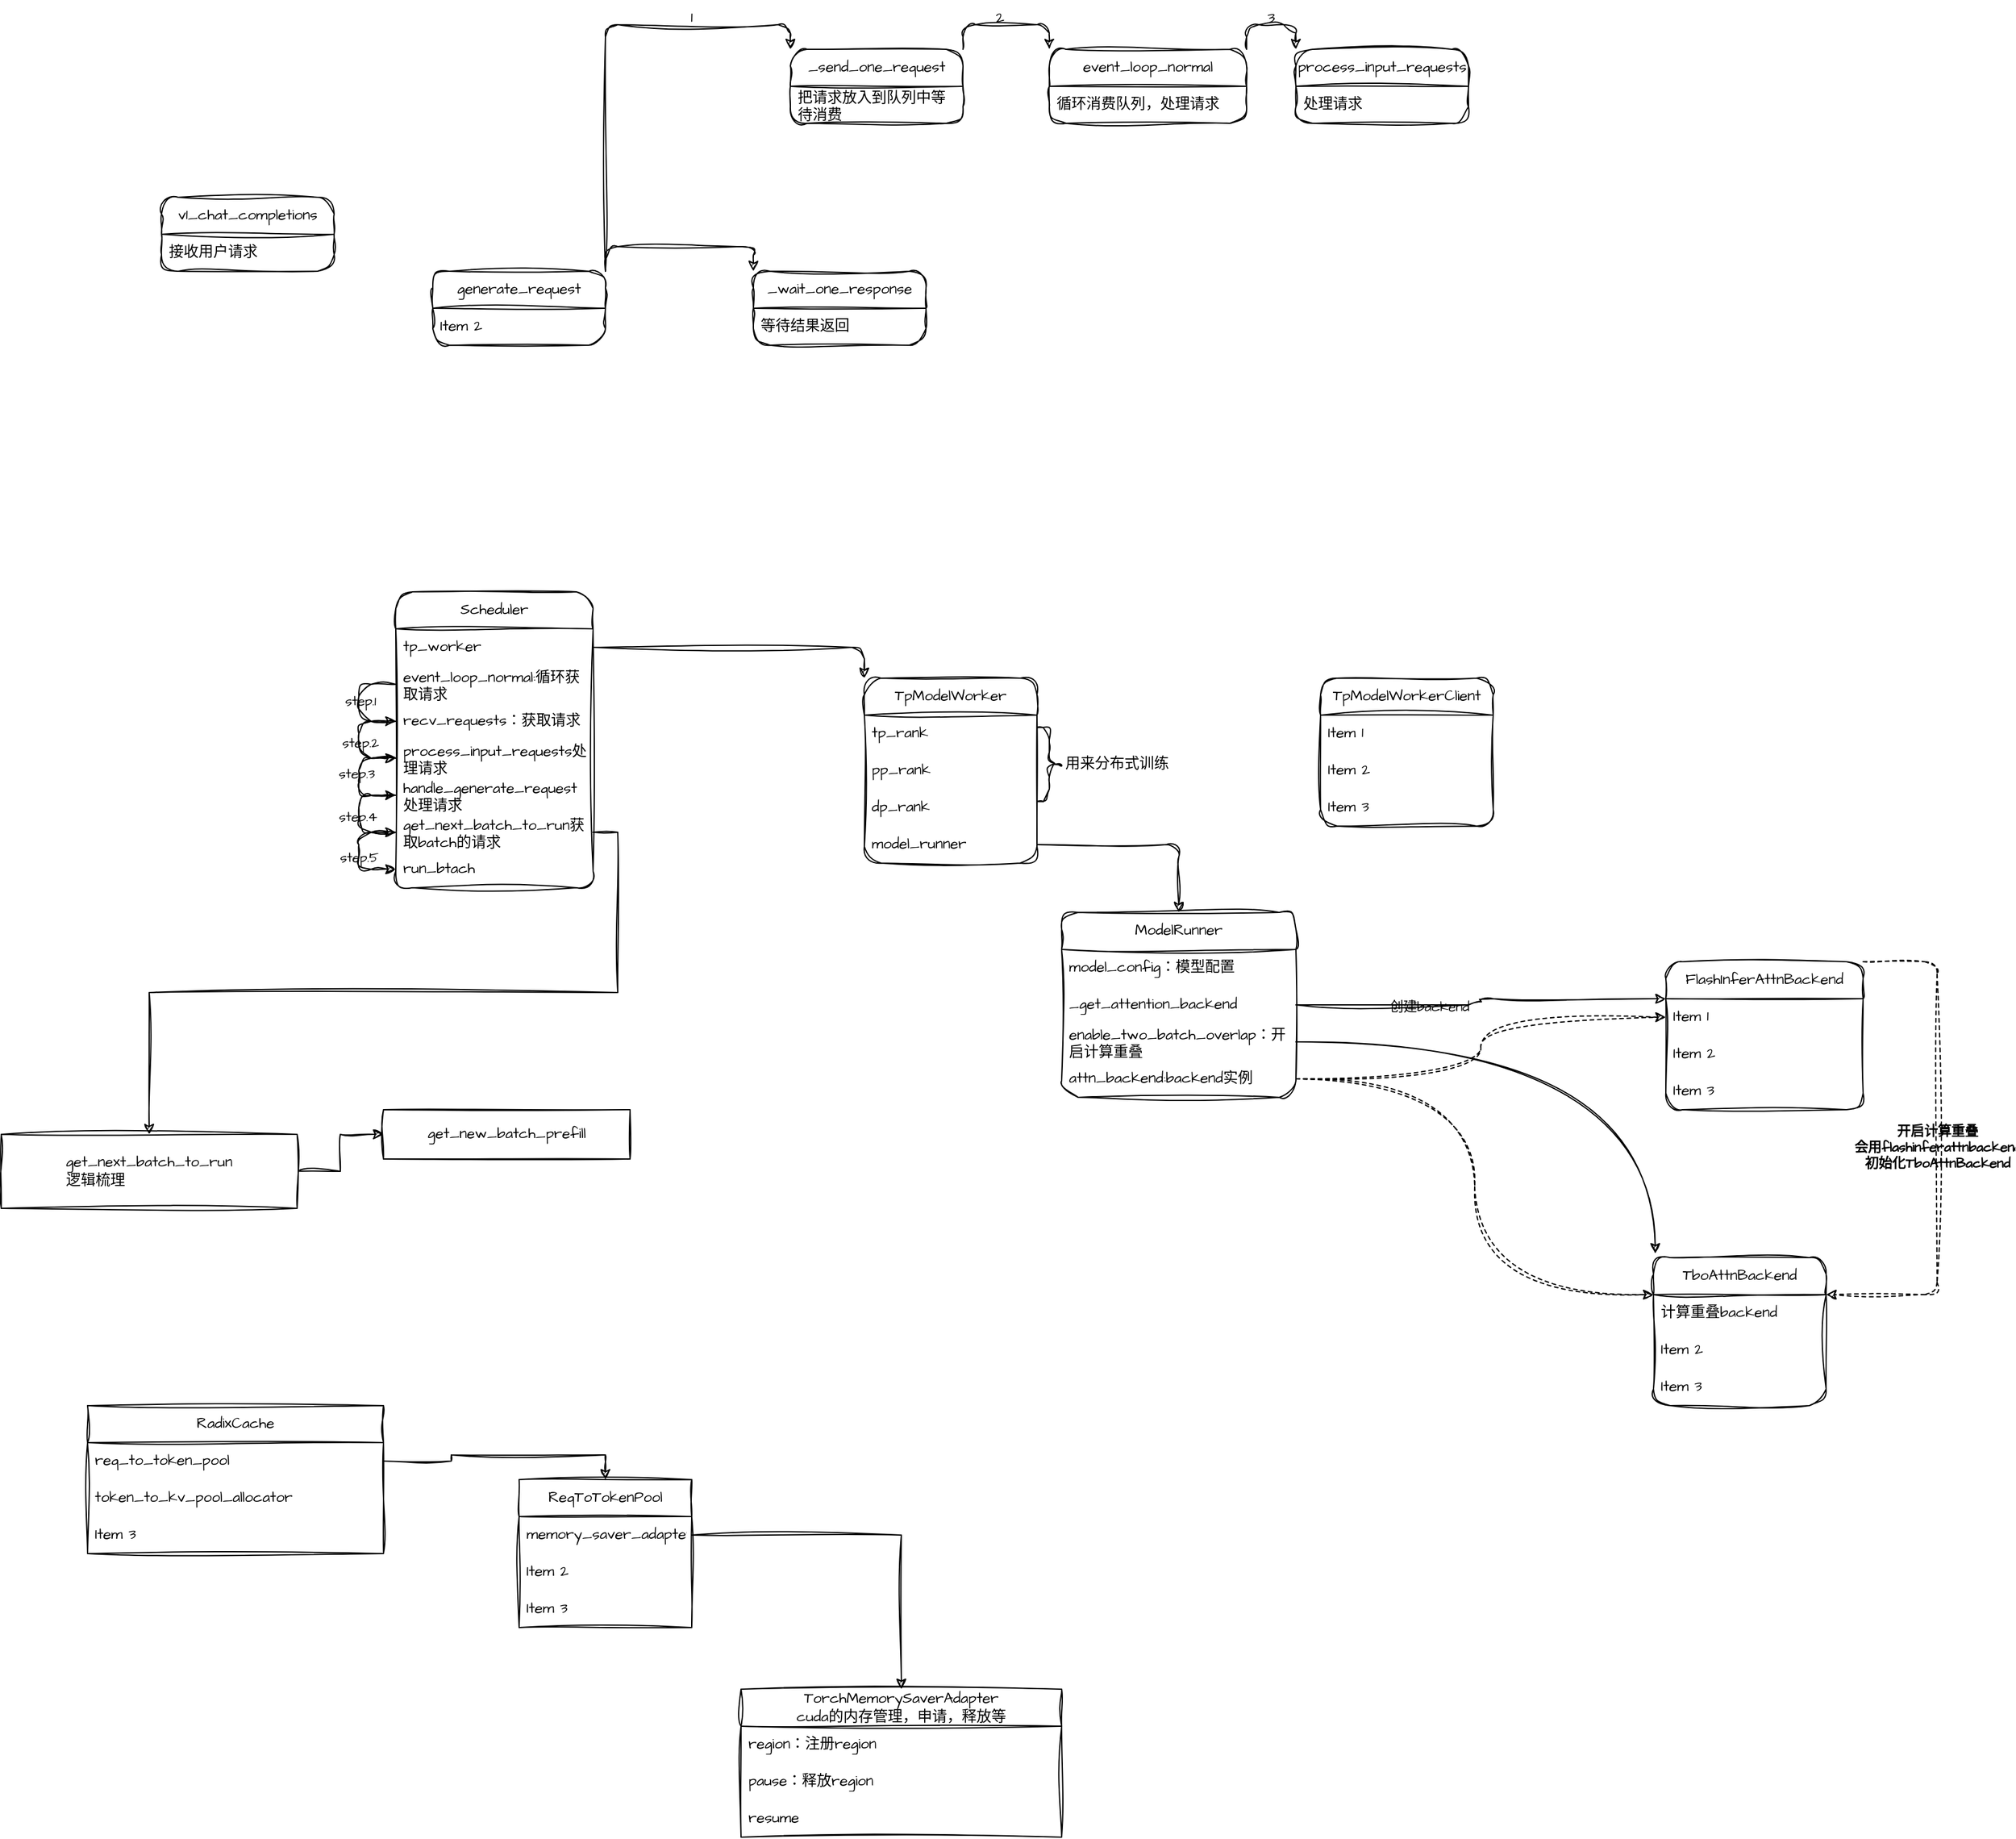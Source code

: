 <mxfile version="28.2.5">
  <diagram name="第 1 页" id="VIulTGl2KNhAHXaXlGWx">
    <mxGraphModel dx="1657" dy="2000" grid="1" gridSize="10" guides="1" tooltips="1" connect="1" arrows="1" fold="1" page="1" pageScale="1" pageWidth="827" pageHeight="1169" background="none" math="0" shadow="0">
      <root>
        <mxCell id="0" />
        <mxCell id="1" parent="0" />
        <mxCell id="_NhMGUOuEYtorZPrBMzH-1" value="v1_chat_completions" style="swimlane;fontStyle=0;childLayout=stackLayout;horizontal=1;startSize=30;horizontalStack=0;resizeParent=1;resizeParentMax=0;resizeLast=0;collapsible=1;marginBottom=0;whiteSpace=wrap;html=1;sketch=1;hachureGap=4;jiggle=2;curveFitting=1;fontFamily=Architects Daughter;fontSource=https%3A%2F%2Ffonts.googleapis.com%2Fcss%3Ffamily%3DArchitects%2BDaughter;labelBackgroundColor=none;rounded=1;" parent="1" vertex="1">
          <mxGeometry x="140" y="150" width="140" height="60" as="geometry" />
        </mxCell>
        <mxCell id="_NhMGUOuEYtorZPrBMzH-2" value="接收用户请求" style="text;strokeColor=none;fillColor=none;align=left;verticalAlign=middle;spacingLeft=4;spacingRight=4;overflow=hidden;points=[[0,0.5],[1,0.5]];portConstraint=eastwest;rotatable=0;whiteSpace=wrap;html=1;fontFamily=Architects Daughter;fontSource=https%3A%2F%2Ffonts.googleapis.com%2Fcss%3Ffamily%3DArchitects%2BDaughter;labelBackgroundColor=none;rounded=1;" parent="_NhMGUOuEYtorZPrBMzH-1" vertex="1">
          <mxGeometry y="30" width="140" height="30" as="geometry" />
        </mxCell>
        <mxCell id="4DAbohVTL4q2OgHqnS2L-5" style="edgeStyle=orthogonalEdgeStyle;rounded=1;sketch=1;hachureGap=4;jiggle=2;curveFitting=1;orthogonalLoop=1;jettySize=auto;html=1;exitX=1;exitY=0;exitDx=0;exitDy=0;entryX=0;entryY=0;entryDx=0;entryDy=0;fontFamily=Architects Daughter;fontSource=https%3A%2F%2Ffonts.googleapis.com%2Fcss%3Ffamily%3DArchitects%2BDaughter;labelBackgroundColor=none;fontColor=default;" parent="1" source="_NhMGUOuEYtorZPrBMzH-5" target="4DAbohVTL4q2OgHqnS2L-1" edge="1">
          <mxGeometry relative="1" as="geometry" />
        </mxCell>
        <mxCell id="4DAbohVTL4q2OgHqnS2L-10" style="edgeStyle=orthogonalEdgeStyle;rounded=1;sketch=1;hachureGap=4;jiggle=2;curveFitting=1;orthogonalLoop=1;jettySize=auto;html=1;exitX=1;exitY=0;exitDx=0;exitDy=0;entryX=0;entryY=0;entryDx=0;entryDy=0;fontFamily=Architects Daughter;fontSource=https%3A%2F%2Ffonts.googleapis.com%2Fcss%3Ffamily%3DArchitects%2BDaughter;labelBackgroundColor=none;fontColor=default;" parent="1" source="_NhMGUOuEYtorZPrBMzH-5" target="4DAbohVTL4q2OgHqnS2L-6" edge="1">
          <mxGeometry relative="1" as="geometry" />
        </mxCell>
        <mxCell id="_NhMGUOuEYtorZPrBMzH-5" value="generate_request" style="swimlane;fontStyle=0;childLayout=stackLayout;horizontal=1;startSize=30;horizontalStack=0;resizeParent=1;resizeParentMax=0;resizeLast=0;collapsible=1;marginBottom=0;whiteSpace=wrap;html=1;sketch=1;hachureGap=4;jiggle=2;curveFitting=1;fontFamily=Architects Daughter;fontSource=https%3A%2F%2Ffonts.googleapis.com%2Fcss%3Ffamily%3DArchitects%2BDaughter;labelBackgroundColor=none;rounded=1;" parent="1" vertex="1">
          <mxGeometry x="360" y="210" width="140" height="60" as="geometry" />
        </mxCell>
        <mxCell id="_NhMGUOuEYtorZPrBMzH-7" value="Item 2" style="text;strokeColor=none;fillColor=none;align=left;verticalAlign=middle;spacingLeft=4;spacingRight=4;overflow=hidden;points=[[0,0.5],[1,0.5]];portConstraint=eastwest;rotatable=0;whiteSpace=wrap;html=1;fontFamily=Architects Daughter;fontSource=https%3A%2F%2Ffonts.googleapis.com%2Fcss%3Ffamily%3DArchitects%2BDaughter;labelBackgroundColor=none;rounded=1;" parent="_NhMGUOuEYtorZPrBMzH-5" vertex="1">
          <mxGeometry y="30" width="140" height="30" as="geometry" />
        </mxCell>
        <mxCell id="4DAbohVTL4q2OgHqnS2L-1" value="_wait_one_response" style="swimlane;fontStyle=0;childLayout=stackLayout;horizontal=1;startSize=30;horizontalStack=0;resizeParent=1;resizeParentMax=0;resizeLast=0;collapsible=1;marginBottom=0;whiteSpace=wrap;html=1;sketch=1;hachureGap=4;jiggle=2;curveFitting=1;fontFamily=Architects Daughter;fontSource=https%3A%2F%2Ffonts.googleapis.com%2Fcss%3Ffamily%3DArchitects%2BDaughter;labelBackgroundColor=none;rounded=1;" parent="1" vertex="1">
          <mxGeometry x="620" y="210" width="140" height="60" as="geometry" />
        </mxCell>
        <mxCell id="4DAbohVTL4q2OgHqnS2L-2" value="等待结果返回" style="text;strokeColor=none;fillColor=none;align=left;verticalAlign=middle;spacingLeft=4;spacingRight=4;overflow=hidden;points=[[0,0.5],[1,0.5]];portConstraint=eastwest;rotatable=0;whiteSpace=wrap;html=1;fontFamily=Architects Daughter;fontSource=https%3A%2F%2Ffonts.googleapis.com%2Fcss%3Ffamily%3DArchitects%2BDaughter;labelBackgroundColor=none;rounded=1;" parent="4DAbohVTL4q2OgHqnS2L-1" vertex="1">
          <mxGeometry y="30" width="140" height="30" as="geometry" />
        </mxCell>
        <mxCell id="53yN0dwAdJ3d1R2Gwj3T-5" style="edgeStyle=orthogonalEdgeStyle;rounded=1;sketch=1;hachureGap=4;jiggle=2;curveFitting=1;orthogonalLoop=1;jettySize=auto;html=1;exitX=1;exitY=0;exitDx=0;exitDy=0;entryX=0;entryY=0;entryDx=0;entryDy=0;fontFamily=Architects Daughter;fontSource=https%3A%2F%2Ffonts.googleapis.com%2Fcss%3Ffamily%3DArchitects%2BDaughter;labelBackgroundColor=none;fontColor=default;" parent="1" source="4DAbohVTL4q2OgHqnS2L-6" target="53yN0dwAdJ3d1R2Gwj3T-1" edge="1">
          <mxGeometry relative="1" as="geometry" />
        </mxCell>
        <mxCell id="4DAbohVTL4q2OgHqnS2L-6" value="_send_one_request" style="swimlane;fontStyle=0;childLayout=stackLayout;horizontal=1;startSize=30;horizontalStack=0;resizeParent=1;resizeParentMax=0;resizeLast=0;collapsible=1;marginBottom=0;whiteSpace=wrap;html=1;sketch=1;hachureGap=4;jiggle=2;curveFitting=1;fontFamily=Architects Daughter;fontSource=https%3A%2F%2Ffonts.googleapis.com%2Fcss%3Ffamily%3DArchitects%2BDaughter;labelBackgroundColor=none;rounded=1;" parent="1" vertex="1">
          <mxGeometry x="650" y="30" width="140" height="60" as="geometry" />
        </mxCell>
        <mxCell id="4DAbohVTL4q2OgHqnS2L-7" value="把请求放入到队列中等待消费" style="text;strokeColor=none;fillColor=none;align=left;verticalAlign=middle;spacingLeft=4;spacingRight=4;overflow=hidden;points=[[0,0.5],[1,0.5]];portConstraint=eastwest;rotatable=0;whiteSpace=wrap;html=1;fontFamily=Architects Daughter;fontSource=https%3A%2F%2Ffonts.googleapis.com%2Fcss%3Ffamily%3DArchitects%2BDaughter;labelBackgroundColor=none;rounded=1;" parent="4DAbohVTL4q2OgHqnS2L-6" vertex="1">
          <mxGeometry y="30" width="140" height="30" as="geometry" />
        </mxCell>
        <mxCell id="53yN0dwAdJ3d1R2Gwj3T-10" style="edgeStyle=orthogonalEdgeStyle;rounded=1;sketch=1;hachureGap=4;jiggle=2;curveFitting=1;orthogonalLoop=1;jettySize=auto;html=1;exitX=1;exitY=0;exitDx=0;exitDy=0;entryX=0;entryY=0;entryDx=0;entryDy=0;fontFamily=Architects Daughter;fontSource=https%3A%2F%2Ffonts.googleapis.com%2Fcss%3Ffamily%3DArchitects%2BDaughter;labelBackgroundColor=none;fontColor=default;" parent="1" source="53yN0dwAdJ3d1R2Gwj3T-1" target="53yN0dwAdJ3d1R2Gwj3T-6" edge="1">
          <mxGeometry relative="1" as="geometry" />
        </mxCell>
        <mxCell id="53yN0dwAdJ3d1R2Gwj3T-1" value="event_loop_normal" style="swimlane;fontStyle=0;childLayout=stackLayout;horizontal=1;startSize=30;horizontalStack=0;resizeParent=1;resizeParentMax=0;resizeLast=0;collapsible=1;marginBottom=0;whiteSpace=wrap;html=1;sketch=1;hachureGap=4;jiggle=2;curveFitting=1;fontFamily=Architects Daughter;fontSource=https%3A%2F%2Ffonts.googleapis.com%2Fcss%3Ffamily%3DArchitects%2BDaughter;labelBackgroundColor=none;rounded=1;" parent="1" vertex="1">
          <mxGeometry x="860" y="30" width="160" height="60" as="geometry" />
        </mxCell>
        <mxCell id="53yN0dwAdJ3d1R2Gwj3T-2" value="循环消费队列，处理请求" style="text;strokeColor=none;fillColor=none;align=left;verticalAlign=middle;spacingLeft=4;spacingRight=4;overflow=hidden;points=[[0,0.5],[1,0.5]];portConstraint=eastwest;rotatable=0;whiteSpace=wrap;html=1;fontFamily=Architects Daughter;fontSource=https%3A%2F%2Ffonts.googleapis.com%2Fcss%3Ffamily%3DArchitects%2BDaughter;labelBackgroundColor=none;rounded=1;" parent="53yN0dwAdJ3d1R2Gwj3T-1" vertex="1">
          <mxGeometry y="30" width="160" height="30" as="geometry" />
        </mxCell>
        <mxCell id="53yN0dwAdJ3d1R2Gwj3T-6" value="process_input_requests" style="swimlane;fontStyle=0;childLayout=stackLayout;horizontal=1;startSize=30;horizontalStack=0;resizeParent=1;resizeParentMax=0;resizeLast=0;collapsible=1;marginBottom=0;whiteSpace=wrap;html=1;sketch=1;hachureGap=4;jiggle=2;curveFitting=1;fontFamily=Architects Daughter;fontSource=https%3A%2F%2Ffonts.googleapis.com%2Fcss%3Ffamily%3DArchitects%2BDaughter;labelBackgroundColor=none;rounded=1;" parent="1" vertex="1">
          <mxGeometry x="1060" y="30" width="140" height="60" as="geometry" />
        </mxCell>
        <mxCell id="53yN0dwAdJ3d1R2Gwj3T-7" value="处理请求" style="text;strokeColor=none;fillColor=none;align=left;verticalAlign=middle;spacingLeft=4;spacingRight=4;overflow=hidden;points=[[0,0.5],[1,0.5]];portConstraint=eastwest;rotatable=0;whiteSpace=wrap;html=1;fontFamily=Architects Daughter;fontSource=https%3A%2F%2Ffonts.googleapis.com%2Fcss%3Ffamily%3DArchitects%2BDaughter;labelBackgroundColor=none;rounded=1;" parent="53yN0dwAdJ3d1R2Gwj3T-6" vertex="1">
          <mxGeometry y="30" width="140" height="30" as="geometry" />
        </mxCell>
        <mxCell id="53yN0dwAdJ3d1R2Gwj3T-11" value="1" style="text;html=1;align=center;verticalAlign=middle;whiteSpace=wrap;rounded=1;fontFamily=Architects Daughter;fontSource=https%3A%2F%2Ffonts.googleapis.com%2Fcss%3Ffamily%3DArchitects%2BDaughter;labelBackgroundColor=none;" parent="1" vertex="1">
          <mxGeometry x="540" y="-10" width="60" height="30" as="geometry" />
        </mxCell>
        <mxCell id="53yN0dwAdJ3d1R2Gwj3T-12" value="2" style="text;html=1;align=center;verticalAlign=middle;whiteSpace=wrap;rounded=1;fontFamily=Architects Daughter;fontSource=https%3A%2F%2Ffonts.googleapis.com%2Fcss%3Ffamily%3DArchitects%2BDaughter;labelBackgroundColor=none;" parent="1" vertex="1">
          <mxGeometry x="790" y="-10" width="60" height="30" as="geometry" />
        </mxCell>
        <mxCell id="53yN0dwAdJ3d1R2Gwj3T-13" value="3" style="text;html=1;align=center;verticalAlign=middle;whiteSpace=wrap;rounded=1;fontFamily=Architects Daughter;fontSource=https%3A%2F%2Ffonts.googleapis.com%2Fcss%3Ffamily%3DArchitects%2BDaughter;labelBackgroundColor=none;" parent="1" vertex="1">
          <mxGeometry x="1010" y="-10" width="60" height="30" as="geometry" />
        </mxCell>
        <mxCell id="F4uyFB3X_iYeOtRkocjf-1" value="TpModelWorker" style="swimlane;fontStyle=0;childLayout=stackLayout;horizontal=1;startSize=30;horizontalStack=0;resizeParent=1;resizeParentMax=0;resizeLast=0;collapsible=1;marginBottom=0;whiteSpace=wrap;html=1;sketch=1;hachureGap=4;jiggle=2;curveFitting=1;fontFamily=Architects Daughter;fontSource=https%3A%2F%2Ffonts.googleapis.com%2Fcss%3Ffamily%3DArchitects%2BDaughter;labelBackgroundColor=none;rounded=1;" parent="1" vertex="1">
          <mxGeometry x="710" y="540" width="140" height="150" as="geometry" />
        </mxCell>
        <mxCell id="F4uyFB3X_iYeOtRkocjf-2" value="tp_rank" style="text;strokeColor=none;fillColor=none;align=left;verticalAlign=middle;spacingLeft=4;spacingRight=4;overflow=hidden;points=[[0,0.5],[1,0.5]];portConstraint=eastwest;rotatable=0;whiteSpace=wrap;html=1;fontFamily=Architects Daughter;fontSource=https%3A%2F%2Ffonts.googleapis.com%2Fcss%3Ffamily%3DArchitects%2BDaughter;labelBackgroundColor=none;rounded=1;" parent="F4uyFB3X_iYeOtRkocjf-1" vertex="1">
          <mxGeometry y="30" width="140" height="30" as="geometry" />
        </mxCell>
        <mxCell id="F4uyFB3X_iYeOtRkocjf-3" value="pp_rank" style="text;strokeColor=none;fillColor=none;align=left;verticalAlign=middle;spacingLeft=4;spacingRight=4;overflow=hidden;points=[[0,0.5],[1,0.5]];portConstraint=eastwest;rotatable=0;whiteSpace=wrap;html=1;fontFamily=Architects Daughter;fontSource=https%3A%2F%2Ffonts.googleapis.com%2Fcss%3Ffamily%3DArchitects%2BDaughter;labelBackgroundColor=none;rounded=1;" parent="F4uyFB3X_iYeOtRkocjf-1" vertex="1">
          <mxGeometry y="60" width="140" height="30" as="geometry" />
        </mxCell>
        <mxCell id="F4uyFB3X_iYeOtRkocjf-4" value="dp_rank" style="text;strokeColor=none;fillColor=none;align=left;verticalAlign=middle;spacingLeft=4;spacingRight=4;overflow=hidden;points=[[0,0.5],[1,0.5]];portConstraint=eastwest;rotatable=0;whiteSpace=wrap;html=1;fontFamily=Architects Daughter;fontSource=https%3A%2F%2Ffonts.googleapis.com%2Fcss%3Ffamily%3DArchitects%2BDaughter;labelBackgroundColor=none;rounded=1;" parent="F4uyFB3X_iYeOtRkocjf-1" vertex="1">
          <mxGeometry y="90" width="140" height="30" as="geometry" />
        </mxCell>
        <mxCell id="1WWP6xzOVSJaHrSV7MMF-1" value="model_runner" style="text;strokeColor=none;fillColor=none;align=left;verticalAlign=middle;spacingLeft=4;spacingRight=4;overflow=hidden;points=[[0,0.5],[1,0.5]];portConstraint=eastwest;rotatable=0;whiteSpace=wrap;html=1;fontFamily=Architects Daughter;fontSource=https%3A%2F%2Ffonts.googleapis.com%2Fcss%3Ffamily%3DArchitects%2BDaughter;labelBackgroundColor=none;rounded=1;" parent="F4uyFB3X_iYeOtRkocjf-1" vertex="1">
          <mxGeometry y="120" width="140" height="30" as="geometry" />
        </mxCell>
        <mxCell id="F4uyFB3X_iYeOtRkocjf-5" value="TpModelWorkerClient" style="swimlane;fontStyle=0;childLayout=stackLayout;horizontal=1;startSize=30;horizontalStack=0;resizeParent=1;resizeParentMax=0;resizeLast=0;collapsible=1;marginBottom=0;whiteSpace=wrap;html=1;sketch=1;hachureGap=4;jiggle=2;curveFitting=1;fontFamily=Architects Daughter;fontSource=https%3A%2F%2Ffonts.googleapis.com%2Fcss%3Ffamily%3DArchitects%2BDaughter;labelBackgroundColor=none;rounded=1;" parent="1" vertex="1">
          <mxGeometry x="1080" y="540" width="140" height="120" as="geometry" />
        </mxCell>
        <mxCell id="F4uyFB3X_iYeOtRkocjf-6" value="Item 1" style="text;strokeColor=none;fillColor=none;align=left;verticalAlign=middle;spacingLeft=4;spacingRight=4;overflow=hidden;points=[[0,0.5],[1,0.5]];portConstraint=eastwest;rotatable=0;whiteSpace=wrap;html=1;fontFamily=Architects Daughter;fontSource=https%3A%2F%2Ffonts.googleapis.com%2Fcss%3Ffamily%3DArchitects%2BDaughter;labelBackgroundColor=none;rounded=1;" parent="F4uyFB3X_iYeOtRkocjf-5" vertex="1">
          <mxGeometry y="30" width="140" height="30" as="geometry" />
        </mxCell>
        <mxCell id="F4uyFB3X_iYeOtRkocjf-7" value="Item 2" style="text;strokeColor=none;fillColor=none;align=left;verticalAlign=middle;spacingLeft=4;spacingRight=4;overflow=hidden;points=[[0,0.5],[1,0.5]];portConstraint=eastwest;rotatable=0;whiteSpace=wrap;html=1;fontFamily=Architects Daughter;fontSource=https%3A%2F%2Ffonts.googleapis.com%2Fcss%3Ffamily%3DArchitects%2BDaughter;labelBackgroundColor=none;rounded=1;" parent="F4uyFB3X_iYeOtRkocjf-5" vertex="1">
          <mxGeometry y="60" width="140" height="30" as="geometry" />
        </mxCell>
        <mxCell id="F4uyFB3X_iYeOtRkocjf-8" value="Item 3" style="text;strokeColor=none;fillColor=none;align=left;verticalAlign=middle;spacingLeft=4;spacingRight=4;overflow=hidden;points=[[0,0.5],[1,0.5]];portConstraint=eastwest;rotatable=0;whiteSpace=wrap;html=1;fontFamily=Architects Daughter;fontSource=https%3A%2F%2Ffonts.googleapis.com%2Fcss%3Ffamily%3DArchitects%2BDaughter;labelBackgroundColor=none;rounded=1;" parent="F4uyFB3X_iYeOtRkocjf-5" vertex="1">
          <mxGeometry y="90" width="140" height="30" as="geometry" />
        </mxCell>
        <mxCell id="F4uyFB3X_iYeOtRkocjf-9" value="" style="shape=curlyBracket;whiteSpace=wrap;html=1;rounded=1;flipH=1;labelPosition=right;verticalLabelPosition=middle;align=left;verticalAlign=middle;sketch=1;hachureGap=4;jiggle=2;curveFitting=1;fontFamily=Architects Daughter;fontSource=https%3A%2F%2Ffonts.googleapis.com%2Fcss%3Ffamily%3DArchitects%2BDaughter;labelBackgroundColor=none;" parent="1" vertex="1">
          <mxGeometry x="850" y="580" width="20" height="60" as="geometry" />
        </mxCell>
        <mxCell id="F4uyFB3X_iYeOtRkocjf-10" value="用来分布式训练" style="text;html=1;align=center;verticalAlign=middle;whiteSpace=wrap;rounded=1;fontFamily=Architects Daughter;fontSource=https%3A%2F%2Ffonts.googleapis.com%2Fcss%3Ffamily%3DArchitects%2BDaughter;labelBackgroundColor=none;" parent="1" vertex="1">
          <mxGeometry x="860" y="595" width="110" height="30" as="geometry" />
        </mxCell>
        <mxCell id="F4uyFB3X_iYeOtRkocjf-11" value="ModelRunner" style="swimlane;fontStyle=0;childLayout=stackLayout;horizontal=1;startSize=30;horizontalStack=0;resizeParent=1;resizeParentMax=0;resizeLast=0;collapsible=1;marginBottom=0;whiteSpace=wrap;html=1;sketch=1;hachureGap=4;jiggle=2;curveFitting=1;fontFamily=Architects Daughter;fontSource=https%3A%2F%2Ffonts.googleapis.com%2Fcss%3Ffamily%3DArchitects%2BDaughter;labelBackgroundColor=none;rounded=1;" parent="1" vertex="1">
          <mxGeometry x="870" y="730" width="190" height="150" as="geometry" />
        </mxCell>
        <mxCell id="F4uyFB3X_iYeOtRkocjf-12" value="model_config：模型配置" style="text;strokeColor=none;fillColor=none;align=left;verticalAlign=middle;spacingLeft=4;spacingRight=4;overflow=hidden;points=[[0,0.5],[1,0.5]];portConstraint=eastwest;rotatable=0;whiteSpace=wrap;html=1;fontFamily=Architects Daughter;fontSource=https%3A%2F%2Ffonts.googleapis.com%2Fcss%3Ffamily%3DArchitects%2BDaughter;labelBackgroundColor=none;rounded=1;" parent="F4uyFB3X_iYeOtRkocjf-11" vertex="1">
          <mxGeometry y="30" width="190" height="30" as="geometry" />
        </mxCell>
        <mxCell id="F4uyFB3X_iYeOtRkocjf-13" value="_get_attention_backend" style="text;strokeColor=none;fillColor=none;align=left;verticalAlign=middle;spacingLeft=4;spacingRight=4;overflow=hidden;points=[[0,0.5],[1,0.5]];portConstraint=eastwest;rotatable=0;whiteSpace=wrap;html=1;fontFamily=Architects Daughter;fontSource=https%3A%2F%2Ffonts.googleapis.com%2Fcss%3Ffamily%3DArchitects%2BDaughter;labelBackgroundColor=none;rounded=1;" parent="F4uyFB3X_iYeOtRkocjf-11" vertex="1">
          <mxGeometry y="60" width="190" height="30" as="geometry" />
        </mxCell>
        <mxCell id="F4uyFB3X_iYeOtRkocjf-14" value="enable_two_batch_overlap：开启计算重叠" style="text;strokeColor=none;fillColor=none;align=left;verticalAlign=middle;spacingLeft=4;spacingRight=4;overflow=hidden;points=[[0,0.5],[1,0.5]];portConstraint=eastwest;rotatable=0;whiteSpace=wrap;html=1;fontFamily=Architects Daughter;fontSource=https%3A%2F%2Ffonts.googleapis.com%2Fcss%3Ffamily%3DArchitects%2BDaughter;labelBackgroundColor=none;rounded=1;" parent="F4uyFB3X_iYeOtRkocjf-11" vertex="1">
          <mxGeometry y="90" width="190" height="30" as="geometry" />
        </mxCell>
        <mxCell id="F4uyFB3X_iYeOtRkocjf-27" value="attn_backend:backend实例" style="text;strokeColor=none;fillColor=none;align=left;verticalAlign=middle;spacingLeft=4;spacingRight=4;overflow=hidden;points=[[0,0.5],[1,0.5]];portConstraint=eastwest;rotatable=0;whiteSpace=wrap;html=1;fontFamily=Architects Daughter;fontSource=https%3A%2F%2Ffonts.googleapis.com%2Fcss%3Ffamily%3DArchitects%2BDaughter;labelBackgroundColor=none;rounded=1;" parent="F4uyFB3X_iYeOtRkocjf-11" vertex="1">
          <mxGeometry y="120" width="190" height="30" as="geometry" />
        </mxCell>
        <mxCell id="F4uyFB3X_iYeOtRkocjf-26" value="&lt;b&gt;开启计算重叠&lt;/b&gt;&lt;div&gt;&lt;b&gt;会用flashinferattnbackend&lt;/b&gt;&lt;/div&gt;&lt;div&gt;&lt;b&gt;初始化TboAttnBackend&lt;/b&gt;&lt;/div&gt;" style="edgeStyle=orthogonalEdgeStyle;rounded=1;sketch=1;hachureGap=4;jiggle=2;curveFitting=1;orthogonalLoop=1;jettySize=auto;html=1;exitX=1;exitY=0;exitDx=0;exitDy=0;entryX=1;entryY=0.25;entryDx=0;entryDy=0;fontFamily=Architects Daughter;fontSource=https%3A%2F%2Ffonts.googleapis.com%2Fcss%3Ffamily%3DArchitects%2BDaughter;dashed=1;labelBackgroundColor=none;fontColor=default;" parent="1" source="F4uyFB3X_iYeOtRkocjf-15" target="F4uyFB3X_iYeOtRkocjf-21" edge="1">
          <mxGeometry relative="1" as="geometry">
            <Array as="points">
              <mxPoint x="1580" y="770" />
              <mxPoint x="1580" y="1040" />
            </Array>
          </mxGeometry>
        </mxCell>
        <mxCell id="F4uyFB3X_iYeOtRkocjf-15" value="FlashInferAttnBackend" style="swimlane;fontStyle=0;childLayout=stackLayout;horizontal=1;startSize=30;horizontalStack=0;resizeParent=1;resizeParentMax=0;resizeLast=0;collapsible=1;marginBottom=0;whiteSpace=wrap;html=1;sketch=1;hachureGap=4;jiggle=2;curveFitting=1;fontFamily=Architects Daughter;fontSource=https%3A%2F%2Ffonts.googleapis.com%2Fcss%3Ffamily%3DArchitects%2BDaughter;labelBackgroundColor=none;rounded=1;" parent="1" vertex="1">
          <mxGeometry x="1360" y="770" width="160" height="120" as="geometry" />
        </mxCell>
        <mxCell id="F4uyFB3X_iYeOtRkocjf-16" value="Item 1" style="text;strokeColor=none;fillColor=none;align=left;verticalAlign=middle;spacingLeft=4;spacingRight=4;overflow=hidden;points=[[0,0.5],[1,0.5]];portConstraint=eastwest;rotatable=0;whiteSpace=wrap;html=1;fontFamily=Architects Daughter;fontSource=https%3A%2F%2Ffonts.googleapis.com%2Fcss%3Ffamily%3DArchitects%2BDaughter;labelBackgroundColor=none;rounded=1;" parent="F4uyFB3X_iYeOtRkocjf-15" vertex="1">
          <mxGeometry y="30" width="160" height="30" as="geometry" />
        </mxCell>
        <mxCell id="F4uyFB3X_iYeOtRkocjf-17" value="Item 2" style="text;strokeColor=none;fillColor=none;align=left;verticalAlign=middle;spacingLeft=4;spacingRight=4;overflow=hidden;points=[[0,0.5],[1,0.5]];portConstraint=eastwest;rotatable=0;whiteSpace=wrap;html=1;fontFamily=Architects Daughter;fontSource=https%3A%2F%2Ffonts.googleapis.com%2Fcss%3Ffamily%3DArchitects%2BDaughter;labelBackgroundColor=none;rounded=1;" parent="F4uyFB3X_iYeOtRkocjf-15" vertex="1">
          <mxGeometry y="60" width="160" height="30" as="geometry" />
        </mxCell>
        <mxCell id="F4uyFB3X_iYeOtRkocjf-18" value="Item 3" style="text;strokeColor=none;fillColor=none;align=left;verticalAlign=middle;spacingLeft=4;spacingRight=4;overflow=hidden;points=[[0,0.5],[1,0.5]];portConstraint=eastwest;rotatable=0;whiteSpace=wrap;html=1;fontFamily=Architects Daughter;fontSource=https%3A%2F%2Ffonts.googleapis.com%2Fcss%3Ffamily%3DArchitects%2BDaughter;labelBackgroundColor=none;rounded=1;" parent="F4uyFB3X_iYeOtRkocjf-15" vertex="1">
          <mxGeometry y="90" width="160" height="30" as="geometry" />
        </mxCell>
        <mxCell id="F4uyFB3X_iYeOtRkocjf-19" style="edgeStyle=orthogonalEdgeStyle;rounded=1;sketch=1;hachureGap=4;jiggle=2;curveFitting=1;orthogonalLoop=1;jettySize=auto;html=1;exitX=1;exitY=0.5;exitDx=0;exitDy=0;entryX=0;entryY=0.25;entryDx=0;entryDy=0;fontFamily=Architects Daughter;fontSource=https%3A%2F%2Ffonts.googleapis.com%2Fcss%3Ffamily%3DArchitects%2BDaughter;labelBackgroundColor=none;fontColor=default;" parent="1" source="F4uyFB3X_iYeOtRkocjf-13" target="F4uyFB3X_iYeOtRkocjf-15" edge="1">
          <mxGeometry relative="1" as="geometry" />
        </mxCell>
        <mxCell id="F4uyFB3X_iYeOtRkocjf-20" value="创建backend" style="edgeLabel;html=1;align=center;verticalAlign=middle;resizable=0;points=[];sketch=1;hachureGap=4;jiggle=2;curveFitting=1;fontFamily=Architects Daughter;fontSource=https%3A%2F%2Ffonts.googleapis.com%2Fcss%3Ffamily%3DArchitects%2BDaughter;labelBackgroundColor=none;rounded=1;" parent="F4uyFB3X_iYeOtRkocjf-19" vertex="1" connectable="0">
          <mxGeometry x="-0.291" y="-1" relative="1" as="geometry">
            <mxPoint as="offset" />
          </mxGeometry>
        </mxCell>
        <mxCell id="F4uyFB3X_iYeOtRkocjf-21" value="TboAttnBackend" style="swimlane;fontStyle=0;childLayout=stackLayout;horizontal=1;startSize=30;horizontalStack=0;resizeParent=1;resizeParentMax=0;resizeLast=0;collapsible=1;marginBottom=0;whiteSpace=wrap;html=1;sketch=1;hachureGap=4;jiggle=2;curveFitting=1;fontFamily=Architects Daughter;fontSource=https%3A%2F%2Ffonts.googleapis.com%2Fcss%3Ffamily%3DArchitects%2BDaughter;labelBackgroundColor=none;rounded=1;" parent="1" vertex="1">
          <mxGeometry x="1350" y="1010" width="140" height="120" as="geometry" />
        </mxCell>
        <mxCell id="F4uyFB3X_iYeOtRkocjf-22" value="计算重叠backend" style="text;strokeColor=none;fillColor=none;align=left;verticalAlign=middle;spacingLeft=4;spacingRight=4;overflow=hidden;points=[[0,0.5],[1,0.5]];portConstraint=eastwest;rotatable=0;whiteSpace=wrap;html=1;fontFamily=Architects Daughter;fontSource=https%3A%2F%2Ffonts.googleapis.com%2Fcss%3Ffamily%3DArchitects%2BDaughter;labelBackgroundColor=none;rounded=1;" parent="F4uyFB3X_iYeOtRkocjf-21" vertex="1">
          <mxGeometry y="30" width="140" height="30" as="geometry" />
        </mxCell>
        <mxCell id="F4uyFB3X_iYeOtRkocjf-23" value="Item 2" style="text;strokeColor=none;fillColor=none;align=left;verticalAlign=middle;spacingLeft=4;spacingRight=4;overflow=hidden;points=[[0,0.5],[1,0.5]];portConstraint=eastwest;rotatable=0;whiteSpace=wrap;html=1;fontFamily=Architects Daughter;fontSource=https%3A%2F%2Ffonts.googleapis.com%2Fcss%3Ffamily%3DArchitects%2BDaughter;labelBackgroundColor=none;rounded=1;" parent="F4uyFB3X_iYeOtRkocjf-21" vertex="1">
          <mxGeometry y="60" width="140" height="30" as="geometry" />
        </mxCell>
        <mxCell id="F4uyFB3X_iYeOtRkocjf-24" value="Item 3" style="text;strokeColor=none;fillColor=none;align=left;verticalAlign=middle;spacingLeft=4;spacingRight=4;overflow=hidden;points=[[0,0.5],[1,0.5]];portConstraint=eastwest;rotatable=0;whiteSpace=wrap;html=1;fontFamily=Architects Daughter;fontSource=https%3A%2F%2Ffonts.googleapis.com%2Fcss%3Ffamily%3DArchitects%2BDaughter;labelBackgroundColor=none;rounded=1;" parent="F4uyFB3X_iYeOtRkocjf-21" vertex="1">
          <mxGeometry y="90" width="140" height="30" as="geometry" />
        </mxCell>
        <mxCell id="F4uyFB3X_iYeOtRkocjf-25" style="edgeStyle=orthogonalEdgeStyle;rounded=1;sketch=1;hachureGap=4;jiggle=2;curveFitting=1;orthogonalLoop=1;jettySize=auto;html=1;exitX=1;exitY=0.5;exitDx=0;exitDy=0;entryX=0.01;entryY=-0.027;entryDx=0;entryDy=0;entryPerimeter=0;fontFamily=Architects Daughter;fontSource=https%3A%2F%2Ffonts.googleapis.com%2Fcss%3Ffamily%3DArchitects%2BDaughter;curved=1;labelBackgroundColor=none;fontColor=default;" parent="1" source="F4uyFB3X_iYeOtRkocjf-14" target="F4uyFB3X_iYeOtRkocjf-21" edge="1">
          <mxGeometry relative="1" as="geometry" />
        </mxCell>
        <mxCell id="F4uyFB3X_iYeOtRkocjf-28" style="edgeStyle=orthogonalEdgeStyle;rounded=1;sketch=1;hachureGap=4;jiggle=2;curveFitting=1;orthogonalLoop=1;jettySize=auto;html=1;entryX=0;entryY=0.5;entryDx=0;entryDy=0;fontFamily=Architects Daughter;fontSource=https%3A%2F%2Ffonts.googleapis.com%2Fcss%3Ffamily%3DArchitects%2BDaughter;curved=1;exitX=1;exitY=0.5;exitDx=0;exitDy=0;dashed=1;labelBackgroundColor=none;fontColor=default;" parent="1" source="F4uyFB3X_iYeOtRkocjf-27" target="F4uyFB3X_iYeOtRkocjf-16" edge="1">
          <mxGeometry relative="1" as="geometry">
            <mxPoint x="1060" y="865" as="sourcePoint" />
          </mxGeometry>
        </mxCell>
        <mxCell id="F4uyFB3X_iYeOtRkocjf-29" style="edgeStyle=orthogonalEdgeStyle;rounded=1;sketch=1;hachureGap=4;jiggle=2;curveFitting=1;orthogonalLoop=1;jettySize=auto;html=1;exitX=1;exitY=0.5;exitDx=0;exitDy=0;entryX=0;entryY=0.25;entryDx=0;entryDy=0;fontFamily=Architects Daughter;fontSource=https%3A%2F%2Ffonts.googleapis.com%2Fcss%3Ffamily%3DArchitects%2BDaughter;curved=1;dashed=1;labelBackgroundColor=none;fontColor=default;" parent="1" source="F4uyFB3X_iYeOtRkocjf-27" target="F4uyFB3X_iYeOtRkocjf-21" edge="1">
          <mxGeometry relative="1" as="geometry" />
        </mxCell>
        <mxCell id="1WWP6xzOVSJaHrSV7MMF-2" style="edgeStyle=orthogonalEdgeStyle;rounded=1;sketch=1;hachureGap=4;jiggle=2;curveFitting=1;orthogonalLoop=1;jettySize=auto;html=1;exitX=1;exitY=0.5;exitDx=0;exitDy=0;fontFamily=Architects Daughter;fontSource=https%3A%2F%2Ffonts.googleapis.com%2Fcss%3Ffamily%3DArchitects%2BDaughter;labelBackgroundColor=none;fontColor=default;" parent="1" source="1WWP6xzOVSJaHrSV7MMF-1" target="F4uyFB3X_iYeOtRkocjf-11" edge="1">
          <mxGeometry relative="1" as="geometry" />
        </mxCell>
        <mxCell id="L11ar3m2PWNPnARDbLn8-1" value="Scheduler" style="swimlane;fontStyle=0;childLayout=stackLayout;horizontal=1;startSize=30;horizontalStack=0;resizeParent=1;resizeParentMax=0;resizeLast=0;collapsible=1;marginBottom=0;whiteSpace=wrap;html=1;sketch=1;hachureGap=4;jiggle=2;curveFitting=1;fontFamily=Architects Daughter;fontSource=https%3A%2F%2Ffonts.googleapis.com%2Fcss%3Ffamily%3DArchitects%2BDaughter;labelBackgroundColor=none;rounded=1;" parent="1" vertex="1">
          <mxGeometry x="330" y="470" width="160" height="240" as="geometry" />
        </mxCell>
        <mxCell id="L11ar3m2PWNPnARDbLn8-2" value="tp_worker" style="text;strokeColor=none;fillColor=none;align=left;verticalAlign=middle;spacingLeft=4;spacingRight=4;overflow=hidden;points=[[0,0.5],[1,0.5]];portConstraint=eastwest;rotatable=0;whiteSpace=wrap;html=1;fontFamily=Architects Daughter;fontSource=https%3A%2F%2Ffonts.googleapis.com%2Fcss%3Ffamily%3DArchitects%2BDaughter;labelBackgroundColor=none;rounded=1;" parent="L11ar3m2PWNPnARDbLn8-1" vertex="1">
          <mxGeometry y="30" width="160" height="30" as="geometry" />
        </mxCell>
        <mxCell id="L11ar3m2PWNPnARDbLn8-7" style="edgeStyle=orthogonalEdgeStyle;rounded=1;sketch=1;hachureGap=4;jiggle=2;curveFitting=1;orthogonalLoop=1;jettySize=auto;html=1;exitX=0;exitY=0.5;exitDx=0;exitDy=0;entryX=0;entryY=0.5;entryDx=0;entryDy=0;fontFamily=Architects Daughter;fontSource=https%3A%2F%2Ffonts.googleapis.com%2Fcss%3Ffamily%3DArchitects%2BDaughter;labelBackgroundColor=none;fontColor=default;" parent="L11ar3m2PWNPnARDbLn8-1" source="L11ar3m2PWNPnARDbLn8-3" target="L11ar3m2PWNPnARDbLn8-4" edge="1">
          <mxGeometry relative="1" as="geometry">
            <Array as="points">
              <mxPoint x="-30" y="75" />
              <mxPoint x="-30" y="105" />
            </Array>
          </mxGeometry>
        </mxCell>
        <mxCell id="L11ar3m2PWNPnARDbLn8-9" value="step.1" style="edgeLabel;html=1;align=center;verticalAlign=middle;resizable=0;points=[];sketch=1;hachureGap=4;jiggle=2;curveFitting=1;fontFamily=Architects Daughter;fontSource=https%3A%2F%2Ffonts.googleapis.com%2Fcss%3Ffamily%3DArchitects%2BDaughter;labelBackgroundColor=none;rounded=1;" parent="L11ar3m2PWNPnARDbLn8-7" vertex="1" connectable="0">
          <mxGeometry x="-0.044" y="1" relative="1" as="geometry">
            <mxPoint as="offset" />
          </mxGeometry>
        </mxCell>
        <mxCell id="L11ar3m2PWNPnARDbLn8-3" value="event_loop_normal:循环获取请求" style="text;strokeColor=none;fillColor=none;align=left;verticalAlign=middle;spacingLeft=4;spacingRight=4;overflow=hidden;points=[[0,0.5],[1,0.5]];portConstraint=eastwest;rotatable=0;whiteSpace=wrap;html=1;fontFamily=Architects Daughter;fontSource=https%3A%2F%2Ffonts.googleapis.com%2Fcss%3Ffamily%3DArchitects%2BDaughter;labelBackgroundColor=none;rounded=1;" parent="L11ar3m2PWNPnARDbLn8-1" vertex="1">
          <mxGeometry y="60" width="160" height="30" as="geometry" />
        </mxCell>
        <mxCell id="L11ar3m2PWNPnARDbLn8-8" style="edgeStyle=orthogonalEdgeStyle;rounded=1;sketch=1;hachureGap=4;jiggle=2;curveFitting=1;orthogonalLoop=1;jettySize=auto;html=1;exitX=0;exitY=0.5;exitDx=0;exitDy=0;entryX=0;entryY=0.5;entryDx=0;entryDy=0;fontFamily=Architects Daughter;fontSource=https%3A%2F%2Ffonts.googleapis.com%2Fcss%3Ffamily%3DArchitects%2BDaughter;labelBackgroundColor=none;fontColor=default;" parent="L11ar3m2PWNPnARDbLn8-1" source="L11ar3m2PWNPnARDbLn8-4" target="L11ar3m2PWNPnARDbLn8-6" edge="1">
          <mxGeometry relative="1" as="geometry">
            <Array as="points">
              <mxPoint x="-30" y="105" />
              <mxPoint x="-30" y="135" />
            </Array>
          </mxGeometry>
        </mxCell>
        <mxCell id="L11ar3m2PWNPnARDbLn8-12" value="step.2" style="edgeLabel;html=1;align=center;verticalAlign=middle;resizable=0;points=[];sketch=1;hachureGap=4;jiggle=2;curveFitting=1;fontFamily=Architects Daughter;fontSource=https%3A%2F%2Ffonts.googleapis.com%2Fcss%3Ffamily%3DArchitects%2BDaughter;labelBackgroundColor=none;rounded=1;" parent="L11ar3m2PWNPnARDbLn8-8" vertex="1" connectable="0">
          <mxGeometry x="0.044" y="1" relative="1" as="geometry">
            <mxPoint as="offset" />
          </mxGeometry>
        </mxCell>
        <mxCell id="L11ar3m2PWNPnARDbLn8-4" value="recv_requests：获取请求" style="text;strokeColor=none;fillColor=none;align=left;verticalAlign=middle;spacingLeft=4;spacingRight=4;overflow=hidden;points=[[0,0.5],[1,0.5]];portConstraint=eastwest;rotatable=0;whiteSpace=wrap;html=1;fontFamily=Architects Daughter;fontSource=https%3A%2F%2Ffonts.googleapis.com%2Fcss%3Ffamily%3DArchitects%2BDaughter;labelBackgroundColor=none;rounded=1;" parent="L11ar3m2PWNPnARDbLn8-1" vertex="1">
          <mxGeometry y="90" width="160" height="30" as="geometry" />
        </mxCell>
        <mxCell id="RRttGqnJUpYtgylmyCHL-2" style="edgeStyle=orthogonalEdgeStyle;rounded=1;sketch=1;hachureGap=4;jiggle=2;curveFitting=1;orthogonalLoop=1;jettySize=auto;html=1;exitX=0;exitY=0.5;exitDx=0;exitDy=0;entryX=0;entryY=0.5;entryDx=0;entryDy=0;fontFamily=Architects Daughter;fontSource=https%3A%2F%2Ffonts.googleapis.com%2Fcss%3Ffamily%3DArchitects%2BDaughter;labelBackgroundColor=none;fontColor=default;" parent="L11ar3m2PWNPnARDbLn8-1" source="L11ar3m2PWNPnARDbLn8-6" target="RRttGqnJUpYtgylmyCHL-1" edge="1">
          <mxGeometry relative="1" as="geometry">
            <Array as="points">
              <mxPoint x="-30" y="135" />
              <mxPoint x="-30" y="165" />
            </Array>
          </mxGeometry>
        </mxCell>
        <mxCell id="RRttGqnJUpYtgylmyCHL-3" value="step.3" style="edgeLabel;html=1;align=center;verticalAlign=middle;resizable=0;points=[];sketch=1;hachureGap=4;jiggle=2;curveFitting=1;fontFamily=Architects Daughter;fontSource=https%3A%2F%2Ffonts.googleapis.com%2Fcss%3Ffamily%3DArchitects%2BDaughter;labelBackgroundColor=none;rounded=1;" parent="RRttGqnJUpYtgylmyCHL-2" vertex="1" connectable="0">
          <mxGeometry x="-0.067" y="-2" relative="1" as="geometry">
            <mxPoint as="offset" />
          </mxGeometry>
        </mxCell>
        <mxCell id="L11ar3m2PWNPnARDbLn8-6" value="process_input_requests处理请求" style="text;strokeColor=none;fillColor=none;align=left;verticalAlign=middle;spacingLeft=4;spacingRight=4;overflow=hidden;points=[[0,0.5],[1,0.5]];portConstraint=eastwest;rotatable=0;whiteSpace=wrap;html=1;fontFamily=Architects Daughter;fontSource=https%3A%2F%2Ffonts.googleapis.com%2Fcss%3Ffamily%3DArchitects%2BDaughter;labelBackgroundColor=none;rounded=1;" parent="L11ar3m2PWNPnARDbLn8-1" vertex="1">
          <mxGeometry y="120" width="160" height="30" as="geometry" />
        </mxCell>
        <mxCell id="RRttGqnJUpYtgylmyCHL-5" style="edgeStyle=orthogonalEdgeStyle;rounded=1;sketch=1;hachureGap=4;jiggle=2;curveFitting=1;orthogonalLoop=1;jettySize=auto;html=1;exitX=0;exitY=0.5;exitDx=0;exitDy=0;entryX=0;entryY=0.5;entryDx=0;entryDy=0;fontFamily=Architects Daughter;fontSource=https%3A%2F%2Ffonts.googleapis.com%2Fcss%3Ffamily%3DArchitects%2BDaughter;labelBackgroundColor=none;fontColor=default;" parent="L11ar3m2PWNPnARDbLn8-1" source="RRttGqnJUpYtgylmyCHL-1" target="RRttGqnJUpYtgylmyCHL-4" edge="1">
          <mxGeometry relative="1" as="geometry">
            <Array as="points">
              <mxPoint x="-30" y="165" />
              <mxPoint x="-30" y="195" />
            </Array>
          </mxGeometry>
        </mxCell>
        <mxCell id="RRttGqnJUpYtgylmyCHL-6" value="step.4" style="edgeLabel;html=1;align=center;verticalAlign=middle;resizable=0;points=[];sketch=1;hachureGap=4;jiggle=2;curveFitting=1;fontFamily=Architects Daughter;fontSource=https%3A%2F%2Ffonts.googleapis.com%2Fcss%3Ffamily%3DArchitects%2BDaughter;labelBackgroundColor=none;rounded=1;" parent="RRttGqnJUpYtgylmyCHL-5" vertex="1" connectable="0">
          <mxGeometry x="0.044" y="-1" relative="1" as="geometry">
            <mxPoint as="offset" />
          </mxGeometry>
        </mxCell>
        <mxCell id="RRttGqnJUpYtgylmyCHL-1" value="handle_generate_request处理请求" style="text;strokeColor=none;fillColor=none;align=left;verticalAlign=middle;spacingLeft=4;spacingRight=4;overflow=hidden;points=[[0,0.5],[1,0.5]];portConstraint=eastwest;rotatable=0;whiteSpace=wrap;html=1;fontFamily=Architects Daughter;fontSource=https%3A%2F%2Ffonts.googleapis.com%2Fcss%3Ffamily%3DArchitects%2BDaughter;labelBackgroundColor=none;rounded=1;" parent="L11ar3m2PWNPnARDbLn8-1" vertex="1">
          <mxGeometry y="150" width="160" height="30" as="geometry" />
        </mxCell>
        <mxCell id="RRttGqnJUpYtgylmyCHL-8" style="edgeStyle=orthogonalEdgeStyle;rounded=1;sketch=1;hachureGap=4;jiggle=2;curveFitting=1;orthogonalLoop=1;jettySize=auto;html=1;exitX=0;exitY=0.5;exitDx=0;exitDy=0;entryX=0;entryY=0.5;entryDx=0;entryDy=0;fontFamily=Architects Daughter;fontSource=https%3A%2F%2Ffonts.googleapis.com%2Fcss%3Ffamily%3DArchitects%2BDaughter;labelBackgroundColor=none;fontColor=default;" parent="L11ar3m2PWNPnARDbLn8-1" source="RRttGqnJUpYtgylmyCHL-4" target="RRttGqnJUpYtgylmyCHL-7" edge="1">
          <mxGeometry relative="1" as="geometry">
            <Array as="points">
              <mxPoint x="-30" y="195" />
              <mxPoint x="-30" y="225" />
            </Array>
          </mxGeometry>
        </mxCell>
        <mxCell id="RRttGqnJUpYtgylmyCHL-9" value="step.5" style="edgeLabel;html=1;align=center;verticalAlign=middle;resizable=0;points=[];sketch=1;hachureGap=4;jiggle=2;curveFitting=1;fontFamily=Architects Daughter;fontSource=https%3A%2F%2Ffonts.googleapis.com%2Fcss%3Ffamily%3DArchitects%2BDaughter;labelBackgroundColor=none;rounded=1;" parent="RRttGqnJUpYtgylmyCHL-8" vertex="1" connectable="0">
          <mxGeometry x="0.111" relative="1" as="geometry">
            <mxPoint as="offset" />
          </mxGeometry>
        </mxCell>
        <mxCell id="RRttGqnJUpYtgylmyCHL-4" value="get_next_batch_to_run获取batch的请求" style="text;strokeColor=none;fillColor=none;align=left;verticalAlign=middle;spacingLeft=4;spacingRight=4;overflow=hidden;points=[[0,0.5],[1,0.5]];portConstraint=eastwest;rotatable=0;whiteSpace=wrap;html=1;fontFamily=Architects Daughter;fontSource=https%3A%2F%2Ffonts.googleapis.com%2Fcss%3Ffamily%3DArchitects%2BDaughter;labelBackgroundColor=none;rounded=1;" parent="L11ar3m2PWNPnARDbLn8-1" vertex="1">
          <mxGeometry y="180" width="160" height="30" as="geometry" />
        </mxCell>
        <mxCell id="RRttGqnJUpYtgylmyCHL-7" value="run_btach" style="text;strokeColor=none;fillColor=none;align=left;verticalAlign=middle;spacingLeft=4;spacingRight=4;overflow=hidden;points=[[0,0.5],[1,0.5]];portConstraint=eastwest;rotatable=0;whiteSpace=wrap;html=1;fontFamily=Architects Daughter;fontSource=https%3A%2F%2Ffonts.googleapis.com%2Fcss%3Ffamily%3DArchitects%2BDaughter;labelBackgroundColor=none;rounded=1;" parent="L11ar3m2PWNPnARDbLn8-1" vertex="1">
          <mxGeometry y="210" width="160" height="30" as="geometry" />
        </mxCell>
        <mxCell id="L11ar3m2PWNPnARDbLn8-5" style="edgeStyle=orthogonalEdgeStyle;rounded=1;sketch=1;hachureGap=4;jiggle=2;curveFitting=1;orthogonalLoop=1;jettySize=auto;html=1;exitX=1;exitY=0.5;exitDx=0;exitDy=0;entryX=0;entryY=0;entryDx=0;entryDy=0;fontFamily=Architects Daughter;fontSource=https%3A%2F%2Ffonts.googleapis.com%2Fcss%3Ffamily%3DArchitects%2BDaughter;labelBackgroundColor=none;fontColor=default;" parent="1" source="L11ar3m2PWNPnARDbLn8-2" target="F4uyFB3X_iYeOtRkocjf-1" edge="1">
          <mxGeometry relative="1" as="geometry" />
        </mxCell>
        <mxCell id="k_h_Lm1G91--AWj1ir73-6" style="edgeStyle=orthogonalEdgeStyle;rounded=0;sketch=1;hachureGap=4;jiggle=2;curveFitting=1;orthogonalLoop=1;jettySize=auto;html=1;exitX=1;exitY=0.5;exitDx=0;exitDy=0;entryX=0;entryY=0.5;entryDx=0;entryDy=0;fontFamily=Architects Daughter;fontSource=https%3A%2F%2Ffonts.googleapis.com%2Fcss%3Ffamily%3DArchitects%2BDaughter;" parent="1" source="k_h_Lm1G91--AWj1ir73-1" target="k_h_Lm1G91--AWj1ir73-5" edge="1">
          <mxGeometry relative="1" as="geometry" />
        </mxCell>
        <mxCell id="k_h_Lm1G91--AWj1ir73-1" value="&lt;span style=&quot;text-align: left;&quot;&gt;get_next_batch_to_run&lt;/span&gt;&lt;div style=&quot;text-align: left;&quot;&gt;逻辑梳理&lt;/div&gt;" style="rounded=0;whiteSpace=wrap;html=1;sketch=1;hachureGap=4;jiggle=2;curveFitting=1;fontFamily=Architects Daughter;fontSource=https%3A%2F%2Ffonts.googleapis.com%2Fcss%3Ffamily%3DArchitects%2BDaughter;" parent="1" vertex="1">
          <mxGeometry x="10" y="910" width="240" height="60" as="geometry" />
        </mxCell>
        <mxCell id="k_h_Lm1G91--AWj1ir73-4" style="edgeStyle=orthogonalEdgeStyle;rounded=0;sketch=1;hachureGap=4;jiggle=2;curveFitting=1;orthogonalLoop=1;jettySize=auto;html=1;exitX=1;exitY=0.5;exitDx=0;exitDy=0;entryX=0.5;entryY=0;entryDx=0;entryDy=0;fontFamily=Architects Daughter;fontSource=https%3A%2F%2Ffonts.googleapis.com%2Fcss%3Ffamily%3DArchitects%2BDaughter;" parent="1" source="RRttGqnJUpYtgylmyCHL-4" target="k_h_Lm1G91--AWj1ir73-1" edge="1">
          <mxGeometry relative="1" as="geometry" />
        </mxCell>
        <mxCell id="k_h_Lm1G91--AWj1ir73-5" value="get_new_batch_prefill" style="rounded=0;whiteSpace=wrap;html=1;sketch=1;hachureGap=4;jiggle=2;curveFitting=1;fontFamily=Architects Daughter;fontSource=https%3A%2F%2Ffonts.googleapis.com%2Fcss%3Ffamily%3DArchitects%2BDaughter;" parent="1" vertex="1">
          <mxGeometry x="320" y="890" width="200" height="40" as="geometry" />
        </mxCell>
        <mxCell id="k_h_Lm1G91--AWj1ir73-7" value="TorchMemorySaverAdapter&lt;div&gt;cuda的内存管理，申请，释放等&lt;/div&gt;" style="swimlane;fontStyle=0;childLayout=stackLayout;horizontal=1;startSize=30;horizontalStack=0;resizeParent=1;resizeParentMax=0;resizeLast=0;collapsible=1;marginBottom=0;whiteSpace=wrap;html=1;sketch=1;hachureGap=4;jiggle=2;curveFitting=1;fontFamily=Architects Daughter;fontSource=https%3A%2F%2Ffonts.googleapis.com%2Fcss%3Ffamily%3DArchitects%2BDaughter;" parent="1" vertex="1">
          <mxGeometry x="610" y="1360" width="260" height="120" as="geometry" />
        </mxCell>
        <mxCell id="k_h_Lm1G91--AWj1ir73-8" value="region：注册region" style="text;strokeColor=none;fillColor=none;align=left;verticalAlign=middle;spacingLeft=4;spacingRight=4;overflow=hidden;points=[[0,0.5],[1,0.5]];portConstraint=eastwest;rotatable=0;whiteSpace=wrap;html=1;fontFamily=Architects Daughter;fontSource=https%3A%2F%2Ffonts.googleapis.com%2Fcss%3Ffamily%3DArchitects%2BDaughter;" parent="k_h_Lm1G91--AWj1ir73-7" vertex="1">
          <mxGeometry y="30" width="260" height="30" as="geometry" />
        </mxCell>
        <mxCell id="k_h_Lm1G91--AWj1ir73-9" value="pause：释放region" style="text;strokeColor=none;fillColor=none;align=left;verticalAlign=middle;spacingLeft=4;spacingRight=4;overflow=hidden;points=[[0,0.5],[1,0.5]];portConstraint=eastwest;rotatable=0;whiteSpace=wrap;html=1;fontFamily=Architects Daughter;fontSource=https%3A%2F%2Ffonts.googleapis.com%2Fcss%3Ffamily%3DArchitects%2BDaughter;" parent="k_h_Lm1G91--AWj1ir73-7" vertex="1">
          <mxGeometry y="60" width="260" height="30" as="geometry" />
        </mxCell>
        <mxCell id="k_h_Lm1G91--AWj1ir73-10" value="resume" style="text;strokeColor=none;fillColor=none;align=left;verticalAlign=middle;spacingLeft=4;spacingRight=4;overflow=hidden;points=[[0,0.5],[1,0.5]];portConstraint=eastwest;rotatable=0;whiteSpace=wrap;html=1;fontFamily=Architects Daughter;fontSource=https%3A%2F%2Ffonts.googleapis.com%2Fcss%3Ffamily%3DArchitects%2BDaughter;" parent="k_h_Lm1G91--AWj1ir73-7" vertex="1">
          <mxGeometry y="90" width="260" height="30" as="geometry" />
        </mxCell>
        <mxCell id="k_h_Lm1G91--AWj1ir73-11" value="ReqToTokenPool" style="swimlane;fontStyle=0;childLayout=stackLayout;horizontal=1;startSize=30;horizontalStack=0;resizeParent=1;resizeParentMax=0;resizeLast=0;collapsible=1;marginBottom=0;whiteSpace=wrap;html=1;sketch=1;hachureGap=4;jiggle=2;curveFitting=1;fontFamily=Architects Daughter;fontSource=https%3A%2F%2Ffonts.googleapis.com%2Fcss%3Ffamily%3DArchitects%2BDaughter;" parent="1" vertex="1">
          <mxGeometry x="430" y="1190" width="140" height="120" as="geometry" />
        </mxCell>
        <mxCell id="k_h_Lm1G91--AWj1ir73-12" value="memory_saver_adapter" style="text;strokeColor=none;fillColor=none;align=left;verticalAlign=middle;spacingLeft=4;spacingRight=4;overflow=hidden;points=[[0,0.5],[1,0.5]];portConstraint=eastwest;rotatable=0;whiteSpace=wrap;html=1;fontFamily=Architects Daughter;fontSource=https%3A%2F%2Ffonts.googleapis.com%2Fcss%3Ffamily%3DArchitects%2BDaughter;" parent="k_h_Lm1G91--AWj1ir73-11" vertex="1">
          <mxGeometry y="30" width="140" height="30" as="geometry" />
        </mxCell>
        <mxCell id="k_h_Lm1G91--AWj1ir73-13" value="Item 2" style="text;strokeColor=none;fillColor=none;align=left;verticalAlign=middle;spacingLeft=4;spacingRight=4;overflow=hidden;points=[[0,0.5],[1,0.5]];portConstraint=eastwest;rotatable=0;whiteSpace=wrap;html=1;fontFamily=Architects Daughter;fontSource=https%3A%2F%2Ffonts.googleapis.com%2Fcss%3Ffamily%3DArchitects%2BDaughter;" parent="k_h_Lm1G91--AWj1ir73-11" vertex="1">
          <mxGeometry y="60" width="140" height="30" as="geometry" />
        </mxCell>
        <mxCell id="k_h_Lm1G91--AWj1ir73-14" value="Item 3" style="text;strokeColor=none;fillColor=none;align=left;verticalAlign=middle;spacingLeft=4;spacingRight=4;overflow=hidden;points=[[0,0.5],[1,0.5]];portConstraint=eastwest;rotatable=0;whiteSpace=wrap;html=1;fontFamily=Architects Daughter;fontSource=https%3A%2F%2Ffonts.googleapis.com%2Fcss%3Ffamily%3DArchitects%2BDaughter;" parent="k_h_Lm1G91--AWj1ir73-11" vertex="1">
          <mxGeometry y="90" width="140" height="30" as="geometry" />
        </mxCell>
        <mxCell id="k_h_Lm1G91--AWj1ir73-15" style="edgeStyle=orthogonalEdgeStyle;rounded=0;sketch=1;hachureGap=4;jiggle=2;curveFitting=1;orthogonalLoop=1;jettySize=auto;html=1;exitX=1;exitY=0.5;exitDx=0;exitDy=0;entryX=0.5;entryY=0;entryDx=0;entryDy=0;fontFamily=Architects Daughter;fontSource=https%3A%2F%2Ffonts.googleapis.com%2Fcss%3Ffamily%3DArchitects%2BDaughter;" parent="1" source="k_h_Lm1G91--AWj1ir73-12" target="k_h_Lm1G91--AWj1ir73-7" edge="1">
          <mxGeometry relative="1" as="geometry" />
        </mxCell>
        <mxCell id="k_h_Lm1G91--AWj1ir73-16" value="RadixCache" style="swimlane;fontStyle=0;childLayout=stackLayout;horizontal=1;startSize=30;horizontalStack=0;resizeParent=1;resizeParentMax=0;resizeLast=0;collapsible=1;marginBottom=0;whiteSpace=wrap;html=1;sketch=1;hachureGap=4;jiggle=2;curveFitting=1;fontFamily=Architects Daughter;fontSource=https%3A%2F%2Ffonts.googleapis.com%2Fcss%3Ffamily%3DArchitects%2BDaughter;" parent="1" vertex="1">
          <mxGeometry x="80" y="1130" width="240" height="120" as="geometry" />
        </mxCell>
        <mxCell id="k_h_Lm1G91--AWj1ir73-17" value="req_to_token_pool" style="text;strokeColor=none;fillColor=none;align=left;verticalAlign=middle;spacingLeft=4;spacingRight=4;overflow=hidden;points=[[0,0.5],[1,0.5]];portConstraint=eastwest;rotatable=0;whiteSpace=wrap;html=1;fontFamily=Architects Daughter;fontSource=https%3A%2F%2Ffonts.googleapis.com%2Fcss%3Ffamily%3DArchitects%2BDaughter;" parent="k_h_Lm1G91--AWj1ir73-16" vertex="1">
          <mxGeometry y="30" width="240" height="30" as="geometry" />
        </mxCell>
        <mxCell id="k_h_Lm1G91--AWj1ir73-18" value="token_to_kv_pool_allocator" style="text;strokeColor=none;fillColor=none;align=left;verticalAlign=middle;spacingLeft=4;spacingRight=4;overflow=hidden;points=[[0,0.5],[1,0.5]];portConstraint=eastwest;rotatable=0;whiteSpace=wrap;html=1;fontFamily=Architects Daughter;fontSource=https%3A%2F%2Ffonts.googleapis.com%2Fcss%3Ffamily%3DArchitects%2BDaughter;" parent="k_h_Lm1G91--AWj1ir73-16" vertex="1">
          <mxGeometry y="60" width="240" height="30" as="geometry" />
        </mxCell>
        <mxCell id="k_h_Lm1G91--AWj1ir73-19" value="Item 3" style="text;strokeColor=none;fillColor=none;align=left;verticalAlign=middle;spacingLeft=4;spacingRight=4;overflow=hidden;points=[[0,0.5],[1,0.5]];portConstraint=eastwest;rotatable=0;whiteSpace=wrap;html=1;fontFamily=Architects Daughter;fontSource=https%3A%2F%2Ffonts.googleapis.com%2Fcss%3Ffamily%3DArchitects%2BDaughter;" parent="k_h_Lm1G91--AWj1ir73-16" vertex="1">
          <mxGeometry y="90" width="240" height="30" as="geometry" />
        </mxCell>
        <mxCell id="k_h_Lm1G91--AWj1ir73-20" style="edgeStyle=orthogonalEdgeStyle;rounded=0;sketch=1;hachureGap=4;jiggle=2;curveFitting=1;orthogonalLoop=1;jettySize=auto;html=1;exitX=1;exitY=0.5;exitDx=0;exitDy=0;entryX=0.5;entryY=0;entryDx=0;entryDy=0;fontFamily=Architects Daughter;fontSource=https%3A%2F%2Ffonts.googleapis.com%2Fcss%3Ffamily%3DArchitects%2BDaughter;" parent="1" source="k_h_Lm1G91--AWj1ir73-17" target="k_h_Lm1G91--AWj1ir73-11" edge="1">
          <mxGeometry relative="1" as="geometry" />
        </mxCell>
      </root>
    </mxGraphModel>
  </diagram>
</mxfile>
